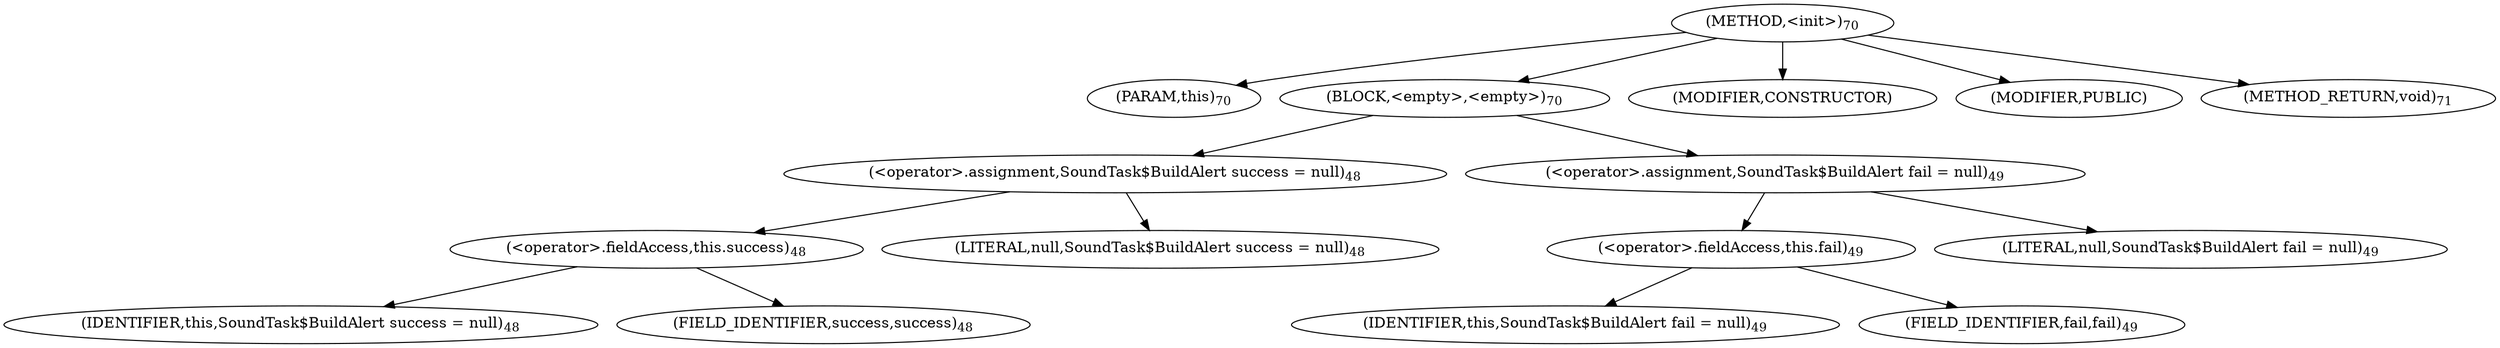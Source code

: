 digraph "&lt;init&gt;" {  
"102" [label = <(METHOD,&lt;init&gt;)<SUB>70</SUB>> ]
"103" [label = <(PARAM,this)<SUB>70</SUB>> ]
"104" [label = <(BLOCK,&lt;empty&gt;,&lt;empty&gt;)<SUB>70</SUB>> ]
"105" [label = <(&lt;operator&gt;.assignment,SoundTask$BuildAlert success = null)<SUB>48</SUB>> ]
"106" [label = <(&lt;operator&gt;.fieldAccess,this.success)<SUB>48</SUB>> ]
"107" [label = <(IDENTIFIER,this,SoundTask$BuildAlert success = null)<SUB>48</SUB>> ]
"108" [label = <(FIELD_IDENTIFIER,success,success)<SUB>48</SUB>> ]
"109" [label = <(LITERAL,null,SoundTask$BuildAlert success = null)<SUB>48</SUB>> ]
"110" [label = <(&lt;operator&gt;.assignment,SoundTask$BuildAlert fail = null)<SUB>49</SUB>> ]
"111" [label = <(&lt;operator&gt;.fieldAccess,this.fail)<SUB>49</SUB>> ]
"112" [label = <(IDENTIFIER,this,SoundTask$BuildAlert fail = null)<SUB>49</SUB>> ]
"113" [label = <(FIELD_IDENTIFIER,fail,fail)<SUB>49</SUB>> ]
"114" [label = <(LITERAL,null,SoundTask$BuildAlert fail = null)<SUB>49</SUB>> ]
"115" [label = <(MODIFIER,CONSTRUCTOR)> ]
"116" [label = <(MODIFIER,PUBLIC)> ]
"117" [label = <(METHOD_RETURN,void)<SUB>71</SUB>> ]
  "102" -> "103" 
  "102" -> "104" 
  "102" -> "115" 
  "102" -> "116" 
  "102" -> "117" 
  "104" -> "105" 
  "104" -> "110" 
  "105" -> "106" 
  "105" -> "109" 
  "106" -> "107" 
  "106" -> "108" 
  "110" -> "111" 
  "110" -> "114" 
  "111" -> "112" 
  "111" -> "113" 
}
